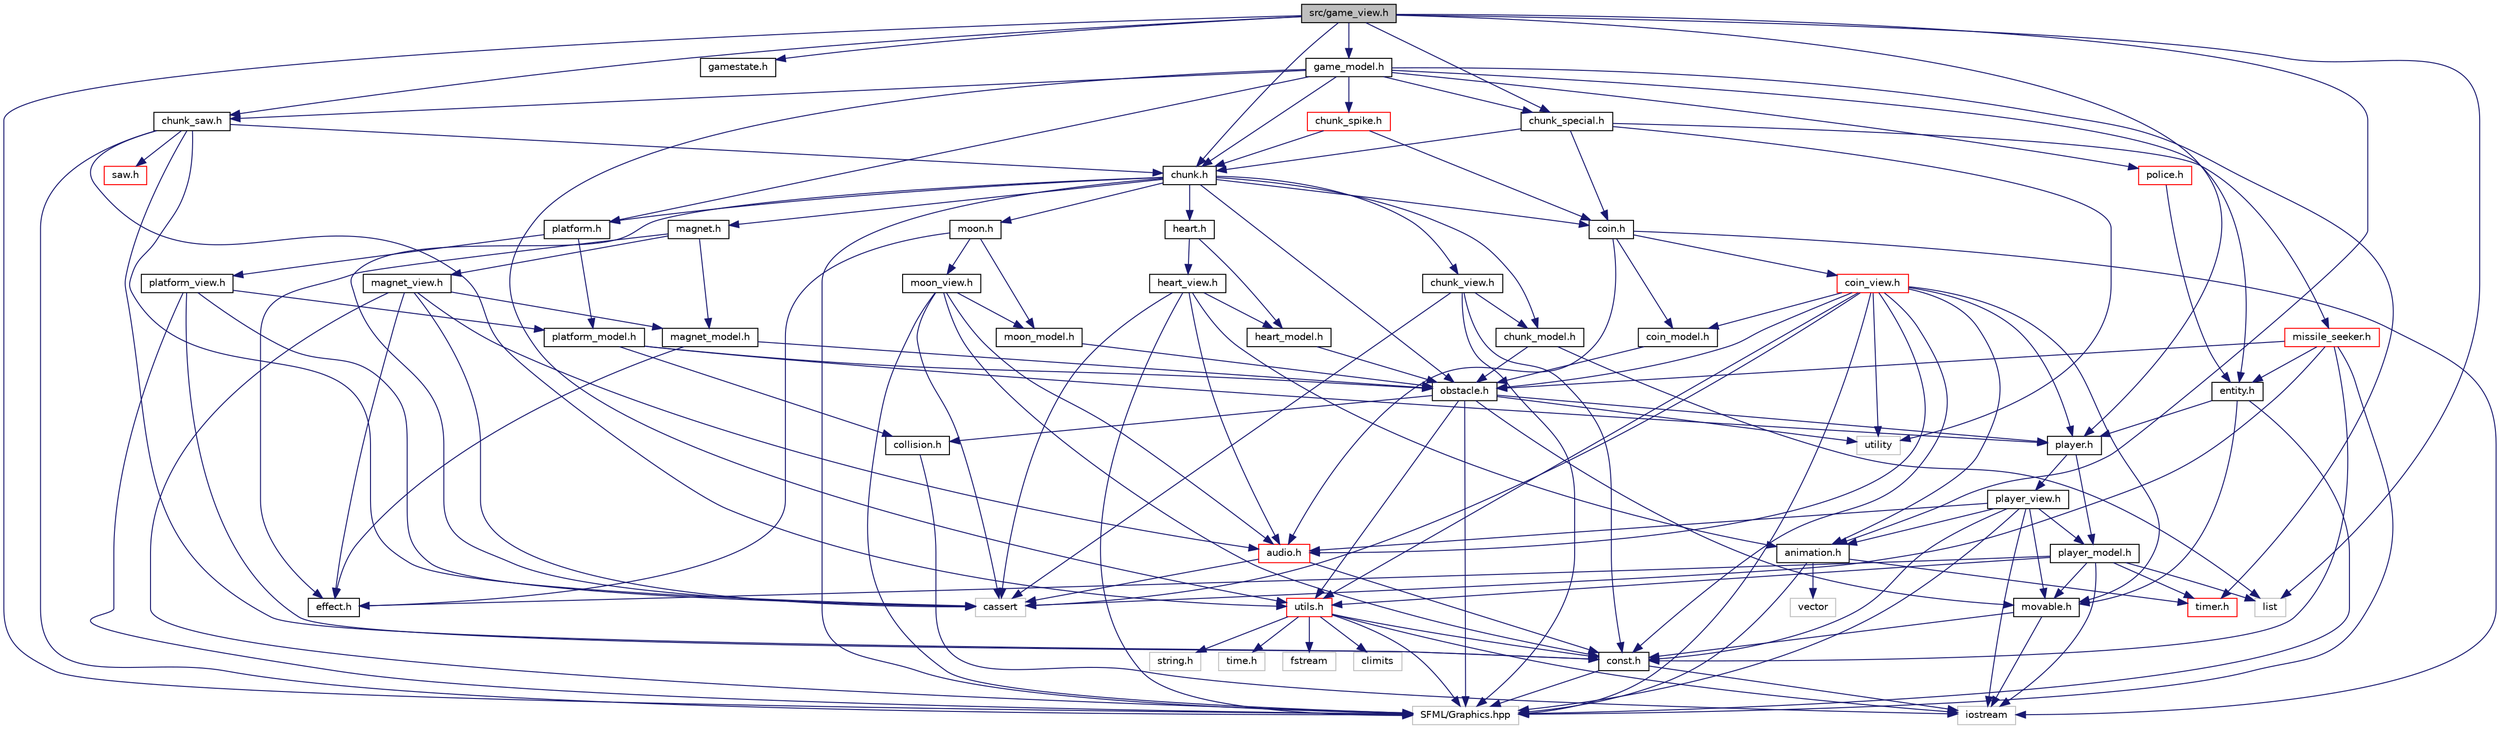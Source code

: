 digraph "src/game_view.h"
{
  edge [fontname="Helvetica",fontsize="10",labelfontname="Helvetica",labelfontsize="10"];
  node [fontname="Helvetica",fontsize="10",shape=record];
  Node1 [label="src/game_view.h",height=0.2,width=0.4,color="black", fillcolor="grey75", style="filled", fontcolor="black"];
  Node1 -> Node2 [color="midnightblue",fontsize="10",style="solid"];
  Node2 [label="SFML/Graphics.hpp",height=0.2,width=0.4,color="grey75", fillcolor="white", style="filled"];
  Node1 -> Node3 [color="midnightblue",fontsize="10",style="solid"];
  Node3 [label="list",height=0.2,width=0.4,color="grey75", fillcolor="white", style="filled"];
  Node1 -> Node4 [color="midnightblue",fontsize="10",style="solid"];
  Node4 [label="gamestate.h",height=0.2,width=0.4,color="black", fillcolor="white", style="filled",URL="$gamestate_8h.html",tooltip="Enumeration des différents états du jeu. "];
  Node1 -> Node5 [color="midnightblue",fontsize="10",style="solid"];
  Node5 [label="chunk.h",height=0.2,width=0.4,color="black", fillcolor="white", style="filled",URL="$chunk_8h.html"];
  Node5 -> Node2 [color="midnightblue",fontsize="10",style="solid"];
  Node5 -> Node6 [color="midnightblue",fontsize="10",style="solid"];
  Node6 [label="cassert",height=0.2,width=0.4,color="grey75", fillcolor="white", style="filled"];
  Node5 -> Node7 [color="midnightblue",fontsize="10",style="solid"];
  Node7 [label="chunk_model.h",height=0.2,width=0.4,color="black", fillcolor="white", style="filled",URL="$chunk__model_8h.html"];
  Node7 -> Node3 [color="midnightblue",fontsize="10",style="solid"];
  Node7 -> Node8 [color="midnightblue",fontsize="10",style="solid"];
  Node8 [label="obstacle.h",height=0.2,width=0.4,color="black", fillcolor="white", style="filled",URL="$obstacle_8h.html",tooltip="Fichier générique d&#39;obstacle. "];
  Node8 -> Node9 [color="midnightblue",fontsize="10",style="solid"];
  Node9 [label="utility",height=0.2,width=0.4,color="grey75", fillcolor="white", style="filled"];
  Node8 -> Node2 [color="midnightblue",fontsize="10",style="solid"];
  Node8 -> Node10 [color="midnightblue",fontsize="10",style="solid"];
  Node10 [label="player.h",height=0.2,width=0.4,color="black", fillcolor="white", style="filled",URL="$player_8h.html"];
  Node10 -> Node11 [color="midnightblue",fontsize="10",style="solid"];
  Node11 [label="player_model.h",height=0.2,width=0.4,color="black", fillcolor="white", style="filled",URL="$player__model_8h.html"];
  Node11 -> Node12 [color="midnightblue",fontsize="10",style="solid"];
  Node12 [label="iostream",height=0.2,width=0.4,color="grey75", fillcolor="white", style="filled"];
  Node11 -> Node13 [color="midnightblue",fontsize="10",style="solid"];
  Node13 [label="movable.h",height=0.2,width=0.4,color="black", fillcolor="white", style="filled",URL="$movable_8h.html"];
  Node13 -> Node12 [color="midnightblue",fontsize="10",style="solid"];
  Node13 -> Node14 [color="midnightblue",fontsize="10",style="solid"];
  Node14 [label="const.h",height=0.2,width=0.4,color="black", fillcolor="white", style="filled",URL="$const_8h.html",tooltip="Fichier contenant toutes les constantes utiles au jeu. "];
  Node14 -> Node2 [color="midnightblue",fontsize="10",style="solid"];
  Node14 -> Node12 [color="midnightblue",fontsize="10",style="solid"];
  Node11 -> Node15 [color="midnightblue",fontsize="10",style="solid"];
  Node15 [label="utils.h",height=0.2,width=0.4,color="red", fillcolor="white", style="filled",URL="$utils_8h.html"];
  Node15 -> Node12 [color="midnightblue",fontsize="10",style="solid"];
  Node15 -> Node2 [color="midnightblue",fontsize="10",style="solid"];
  Node15 -> Node16 [color="midnightblue",fontsize="10",style="solid"];
  Node16 [label="time.h",height=0.2,width=0.4,color="grey75", fillcolor="white", style="filled"];
  Node15 -> Node17 [color="midnightblue",fontsize="10",style="solid"];
  Node17 [label="fstream",height=0.2,width=0.4,color="grey75", fillcolor="white", style="filled"];
  Node15 -> Node18 [color="midnightblue",fontsize="10",style="solid"];
  Node18 [label="climits",height=0.2,width=0.4,color="grey75", fillcolor="white", style="filled"];
  Node15 -> Node19 [color="midnightblue",fontsize="10",style="solid"];
  Node19 [label="string.h",height=0.2,width=0.4,color="grey75", fillcolor="white", style="filled"];
  Node15 -> Node14 [color="midnightblue",fontsize="10",style="solid"];
  Node11 -> Node20 [color="midnightblue",fontsize="10",style="solid"];
  Node20 [label="timer.h",height=0.2,width=0.4,color="red", fillcolor="white", style="filled",URL="$timer_8h.html"];
  Node11 -> Node21 [color="midnightblue",fontsize="10",style="solid"];
  Node21 [label="effect.h",height=0.2,width=0.4,color="black", fillcolor="white", style="filled",URL="$effect_8h.html"];
  Node11 -> Node3 [color="midnightblue",fontsize="10",style="solid"];
  Node10 -> Node22 [color="midnightblue",fontsize="10",style="solid"];
  Node22 [label="player_view.h",height=0.2,width=0.4,color="black", fillcolor="white", style="filled",URL="$player__view_8h.html"];
  Node22 -> Node12 [color="midnightblue",fontsize="10",style="solid"];
  Node22 -> Node2 [color="midnightblue",fontsize="10",style="solid"];
  Node22 -> Node14 [color="midnightblue",fontsize="10",style="solid"];
  Node22 -> Node13 [color="midnightblue",fontsize="10",style="solid"];
  Node22 -> Node23 [color="midnightblue",fontsize="10",style="solid"];
  Node23 [label="animation.h",height=0.2,width=0.4,color="black", fillcolor="white", style="filled",URL="$animation_8h.html"];
  Node23 -> Node24 [color="midnightblue",fontsize="10",style="solid"];
  Node24 [label="vector",height=0.2,width=0.4,color="grey75", fillcolor="white", style="filled"];
  Node23 -> Node2 [color="midnightblue",fontsize="10",style="solid"];
  Node23 -> Node20 [color="midnightblue",fontsize="10",style="solid"];
  Node22 -> Node11 [color="midnightblue",fontsize="10",style="solid"];
  Node22 -> Node25 [color="midnightblue",fontsize="10",style="solid"];
  Node25 [label="audio.h",height=0.2,width=0.4,color="red", fillcolor="white", style="filled",URL="$audio_8h.html"];
  Node25 -> Node6 [color="midnightblue",fontsize="10",style="solid"];
  Node25 -> Node14 [color="midnightblue",fontsize="10",style="solid"];
  Node8 -> Node15 [color="midnightblue",fontsize="10",style="solid"];
  Node8 -> Node26 [color="midnightblue",fontsize="10",style="solid"];
  Node26 [label="collision.h",height=0.2,width=0.4,color="black", fillcolor="white", style="filled",URL="$collision_8h.html"];
  Node26 -> Node12 [color="midnightblue",fontsize="10",style="solid"];
  Node8 -> Node13 [color="midnightblue",fontsize="10",style="solid"];
  Node5 -> Node27 [color="midnightblue",fontsize="10",style="solid"];
  Node27 [label="chunk_view.h",height=0.2,width=0.4,color="black", fillcolor="white", style="filled",URL="$chunk__view_8h.html"];
  Node27 -> Node2 [color="midnightblue",fontsize="10",style="solid"];
  Node27 -> Node6 [color="midnightblue",fontsize="10",style="solid"];
  Node27 -> Node7 [color="midnightblue",fontsize="10",style="solid"];
  Node27 -> Node14 [color="midnightblue",fontsize="10",style="solid"];
  Node5 -> Node8 [color="midnightblue",fontsize="10",style="solid"];
  Node5 -> Node28 [color="midnightblue",fontsize="10",style="solid"];
  Node28 [label="coin.h",height=0.2,width=0.4,color="black", fillcolor="white", style="filled",URL="$coin_8h.html"];
  Node28 -> Node29 [color="midnightblue",fontsize="10",style="solid"];
  Node29 [label="coin_model.h",height=0.2,width=0.4,color="black", fillcolor="white", style="filled",URL="$coin__model_8h.html"];
  Node29 -> Node8 [color="midnightblue",fontsize="10",style="solid"];
  Node28 -> Node30 [color="midnightblue",fontsize="10",style="solid"];
  Node30 [label="coin_view.h",height=0.2,width=0.4,color="red", fillcolor="white", style="filled",URL="$coin__view_8h.html"];
  Node30 -> Node2 [color="midnightblue",fontsize="10",style="solid"];
  Node30 -> Node6 [color="midnightblue",fontsize="10",style="solid"];
  Node30 -> Node8 [color="midnightblue",fontsize="10",style="solid"];
  Node30 -> Node14 [color="midnightblue",fontsize="10",style="solid"];
  Node30 -> Node15 [color="midnightblue",fontsize="10",style="solid"];
  Node30 -> Node10 [color="midnightblue",fontsize="10",style="solid"];
  Node30 -> Node29 [color="midnightblue",fontsize="10",style="solid"];
  Node30 -> Node23 [color="midnightblue",fontsize="10",style="solid"];
  Node30 -> Node13 [color="midnightblue",fontsize="10",style="solid"];
  Node30 -> Node9 [color="midnightblue",fontsize="10",style="solid"];
  Node30 -> Node25 [color="midnightblue",fontsize="10",style="solid"];
  Node28 -> Node25 [color="midnightblue",fontsize="10",style="solid"];
  Node28 -> Node12 [color="midnightblue",fontsize="10",style="solid"];
  Node5 -> Node31 [color="midnightblue",fontsize="10",style="solid"];
  Node31 [label="heart.h",height=0.2,width=0.4,color="black", fillcolor="white", style="filled",URL="$heart_8h.html"];
  Node31 -> Node32 [color="midnightblue",fontsize="10",style="solid"];
  Node32 [label="heart_model.h",height=0.2,width=0.4,color="black", fillcolor="white", style="filled",URL="$heart__model_8h.html"];
  Node32 -> Node8 [color="midnightblue",fontsize="10",style="solid"];
  Node31 -> Node33 [color="midnightblue",fontsize="10",style="solid"];
  Node33 [label="heart_view.h",height=0.2,width=0.4,color="black", fillcolor="white", style="filled",URL="$heart__view_8h.html"];
  Node33 -> Node2 [color="midnightblue",fontsize="10",style="solid"];
  Node33 -> Node23 [color="midnightblue",fontsize="10",style="solid"];
  Node33 -> Node32 [color="midnightblue",fontsize="10",style="solid"];
  Node33 -> Node6 [color="midnightblue",fontsize="10",style="solid"];
  Node33 -> Node25 [color="midnightblue",fontsize="10",style="solid"];
  Node5 -> Node34 [color="midnightblue",fontsize="10",style="solid"];
  Node34 [label="moon.h",height=0.2,width=0.4,color="black", fillcolor="white", style="filled",URL="$moon_8h.html"];
  Node34 -> Node35 [color="midnightblue",fontsize="10",style="solid"];
  Node35 [label="moon_model.h",height=0.2,width=0.4,color="black", fillcolor="white", style="filled",URL="$moon__model_8h.html"];
  Node35 -> Node8 [color="midnightblue",fontsize="10",style="solid"];
  Node34 -> Node36 [color="midnightblue",fontsize="10",style="solid"];
  Node36 [label="moon_view.h",height=0.2,width=0.4,color="black", fillcolor="white", style="filled",URL="$moon__view_8h.html"];
  Node36 -> Node6 [color="midnightblue",fontsize="10",style="solid"];
  Node36 -> Node2 [color="midnightblue",fontsize="10",style="solid"];
  Node36 -> Node35 [color="midnightblue",fontsize="10",style="solid"];
  Node36 -> Node14 [color="midnightblue",fontsize="10",style="solid"];
  Node36 -> Node25 [color="midnightblue",fontsize="10",style="solid"];
  Node34 -> Node21 [color="midnightblue",fontsize="10",style="solid"];
  Node5 -> Node37 [color="midnightblue",fontsize="10",style="solid"];
  Node37 [label="platform.h",height=0.2,width=0.4,color="black", fillcolor="white", style="filled",URL="$platform_8h.html"];
  Node37 -> Node38 [color="midnightblue",fontsize="10",style="solid"];
  Node38 [label="platform_model.h",height=0.2,width=0.4,color="black", fillcolor="white", style="filled",URL="$platform__model_8h.html"];
  Node38 -> Node8 [color="midnightblue",fontsize="10",style="solid"];
  Node38 -> Node10 [color="midnightblue",fontsize="10",style="solid"];
  Node38 -> Node26 [color="midnightblue",fontsize="10",style="solid"];
  Node37 -> Node39 [color="midnightblue",fontsize="10",style="solid"];
  Node39 [label="platform_view.h",height=0.2,width=0.4,color="black", fillcolor="white", style="filled",URL="$platform__view_8h.html"];
  Node39 -> Node2 [color="midnightblue",fontsize="10",style="solid"];
  Node39 -> Node38 [color="midnightblue",fontsize="10",style="solid"];
  Node39 -> Node6 [color="midnightblue",fontsize="10",style="solid"];
  Node39 -> Node14 [color="midnightblue",fontsize="10",style="solid"];
  Node5 -> Node40 [color="midnightblue",fontsize="10",style="solid"];
  Node40 [label="magnet.h",height=0.2,width=0.4,color="black", fillcolor="white", style="filled",URL="$magnet_8h.html"];
  Node40 -> Node21 [color="midnightblue",fontsize="10",style="solid"];
  Node40 -> Node41 [color="midnightblue",fontsize="10",style="solid"];
  Node41 [label="magnet_model.h",height=0.2,width=0.4,color="black", fillcolor="white", style="filled",URL="$magnet__model_8h.html"];
  Node41 -> Node8 [color="midnightblue",fontsize="10",style="solid"];
  Node41 -> Node21 [color="midnightblue",fontsize="10",style="solid"];
  Node40 -> Node42 [color="midnightblue",fontsize="10",style="solid"];
  Node42 [label="magnet_view.h",height=0.2,width=0.4,color="black", fillcolor="white", style="filled",URL="$magnet__view_8h.html"];
  Node42 -> Node2 [color="midnightblue",fontsize="10",style="solid"];
  Node42 -> Node6 [color="midnightblue",fontsize="10",style="solid"];
  Node42 -> Node21 [color="midnightblue",fontsize="10",style="solid"];
  Node42 -> Node41 [color="midnightblue",fontsize="10",style="solid"];
  Node42 -> Node25 [color="midnightblue",fontsize="10",style="solid"];
  Node1 -> Node43 [color="midnightblue",fontsize="10",style="solid"];
  Node43 [label="chunk_saw.h",height=0.2,width=0.4,color="black", fillcolor="white", style="filled",URL="$chunk__saw_8h.html"];
  Node43 -> Node2 [color="midnightblue",fontsize="10",style="solid"];
  Node43 -> Node6 [color="midnightblue",fontsize="10",style="solid"];
  Node43 -> Node5 [color="midnightblue",fontsize="10",style="solid"];
  Node43 -> Node14 [color="midnightblue",fontsize="10",style="solid"];
  Node43 -> Node15 [color="midnightblue",fontsize="10",style="solid"];
  Node43 -> Node44 [color="midnightblue",fontsize="10",style="solid"];
  Node44 [label="saw.h",height=0.2,width=0.4,color="red", fillcolor="white", style="filled",URL="$saw_8h.html"];
  Node1 -> Node45 [color="midnightblue",fontsize="10",style="solid"];
  Node45 [label="chunk_special.h",height=0.2,width=0.4,color="black", fillcolor="white", style="filled",URL="$chunk__special_8h.html"];
  Node45 -> Node9 [color="midnightblue",fontsize="10",style="solid"];
  Node45 -> Node5 [color="midnightblue",fontsize="10",style="solid"];
  Node45 -> Node46 [color="midnightblue",fontsize="10",style="solid"];
  Node46 [label="missile_seeker.h",height=0.2,width=0.4,color="red", fillcolor="white", style="filled",URL="$missile__seeker_8h.html"];
  Node46 -> Node2 [color="midnightblue",fontsize="10",style="solid"];
  Node46 -> Node6 [color="midnightblue",fontsize="10",style="solid"];
  Node46 -> Node8 [color="midnightblue",fontsize="10",style="solid"];
  Node46 -> Node14 [color="midnightblue",fontsize="10",style="solid"];
  Node46 -> Node47 [color="midnightblue",fontsize="10",style="solid"];
  Node47 [label="entity.h",height=0.2,width=0.4,color="black", fillcolor="white", style="filled",URL="$entity_8h.html"];
  Node47 -> Node2 [color="midnightblue",fontsize="10",style="solid"];
  Node47 -> Node10 [color="midnightblue",fontsize="10",style="solid"];
  Node47 -> Node13 [color="midnightblue",fontsize="10",style="solid"];
  Node45 -> Node28 [color="midnightblue",fontsize="10",style="solid"];
  Node1 -> Node23 [color="midnightblue",fontsize="10",style="solid"];
  Node1 -> Node48 [color="midnightblue",fontsize="10",style="solid"];
  Node48 [label="game_model.h",height=0.2,width=0.4,color="black", fillcolor="white", style="filled",URL="$game__model_8h.html"];
  Node48 -> Node15 [color="midnightblue",fontsize="10",style="solid"];
  Node48 -> Node20 [color="midnightblue",fontsize="10",style="solid"];
  Node48 -> Node5 [color="midnightblue",fontsize="10",style="solid"];
  Node48 -> Node47 [color="midnightblue",fontsize="10",style="solid"];
  Node48 -> Node43 [color="midnightblue",fontsize="10",style="solid"];
  Node48 -> Node45 [color="midnightblue",fontsize="10",style="solid"];
  Node48 -> Node49 [color="midnightblue",fontsize="10",style="solid"];
  Node49 [label="chunk_spike.h",height=0.2,width=0.4,color="red", fillcolor="white", style="filled",URL="$chunk__spike_8h.html"];
  Node49 -> Node5 [color="midnightblue",fontsize="10",style="solid"];
  Node49 -> Node28 [color="midnightblue",fontsize="10",style="solid"];
  Node48 -> Node50 [color="midnightblue",fontsize="10",style="solid"];
  Node50 [label="police.h",height=0.2,width=0.4,color="red", fillcolor="white", style="filled",URL="$police_8h_source.html"];
  Node50 -> Node47 [color="midnightblue",fontsize="10",style="solid"];
  Node48 -> Node37 [color="midnightblue",fontsize="10",style="solid"];
  Node1 -> Node10 [color="midnightblue",fontsize="10",style="solid"];
}
